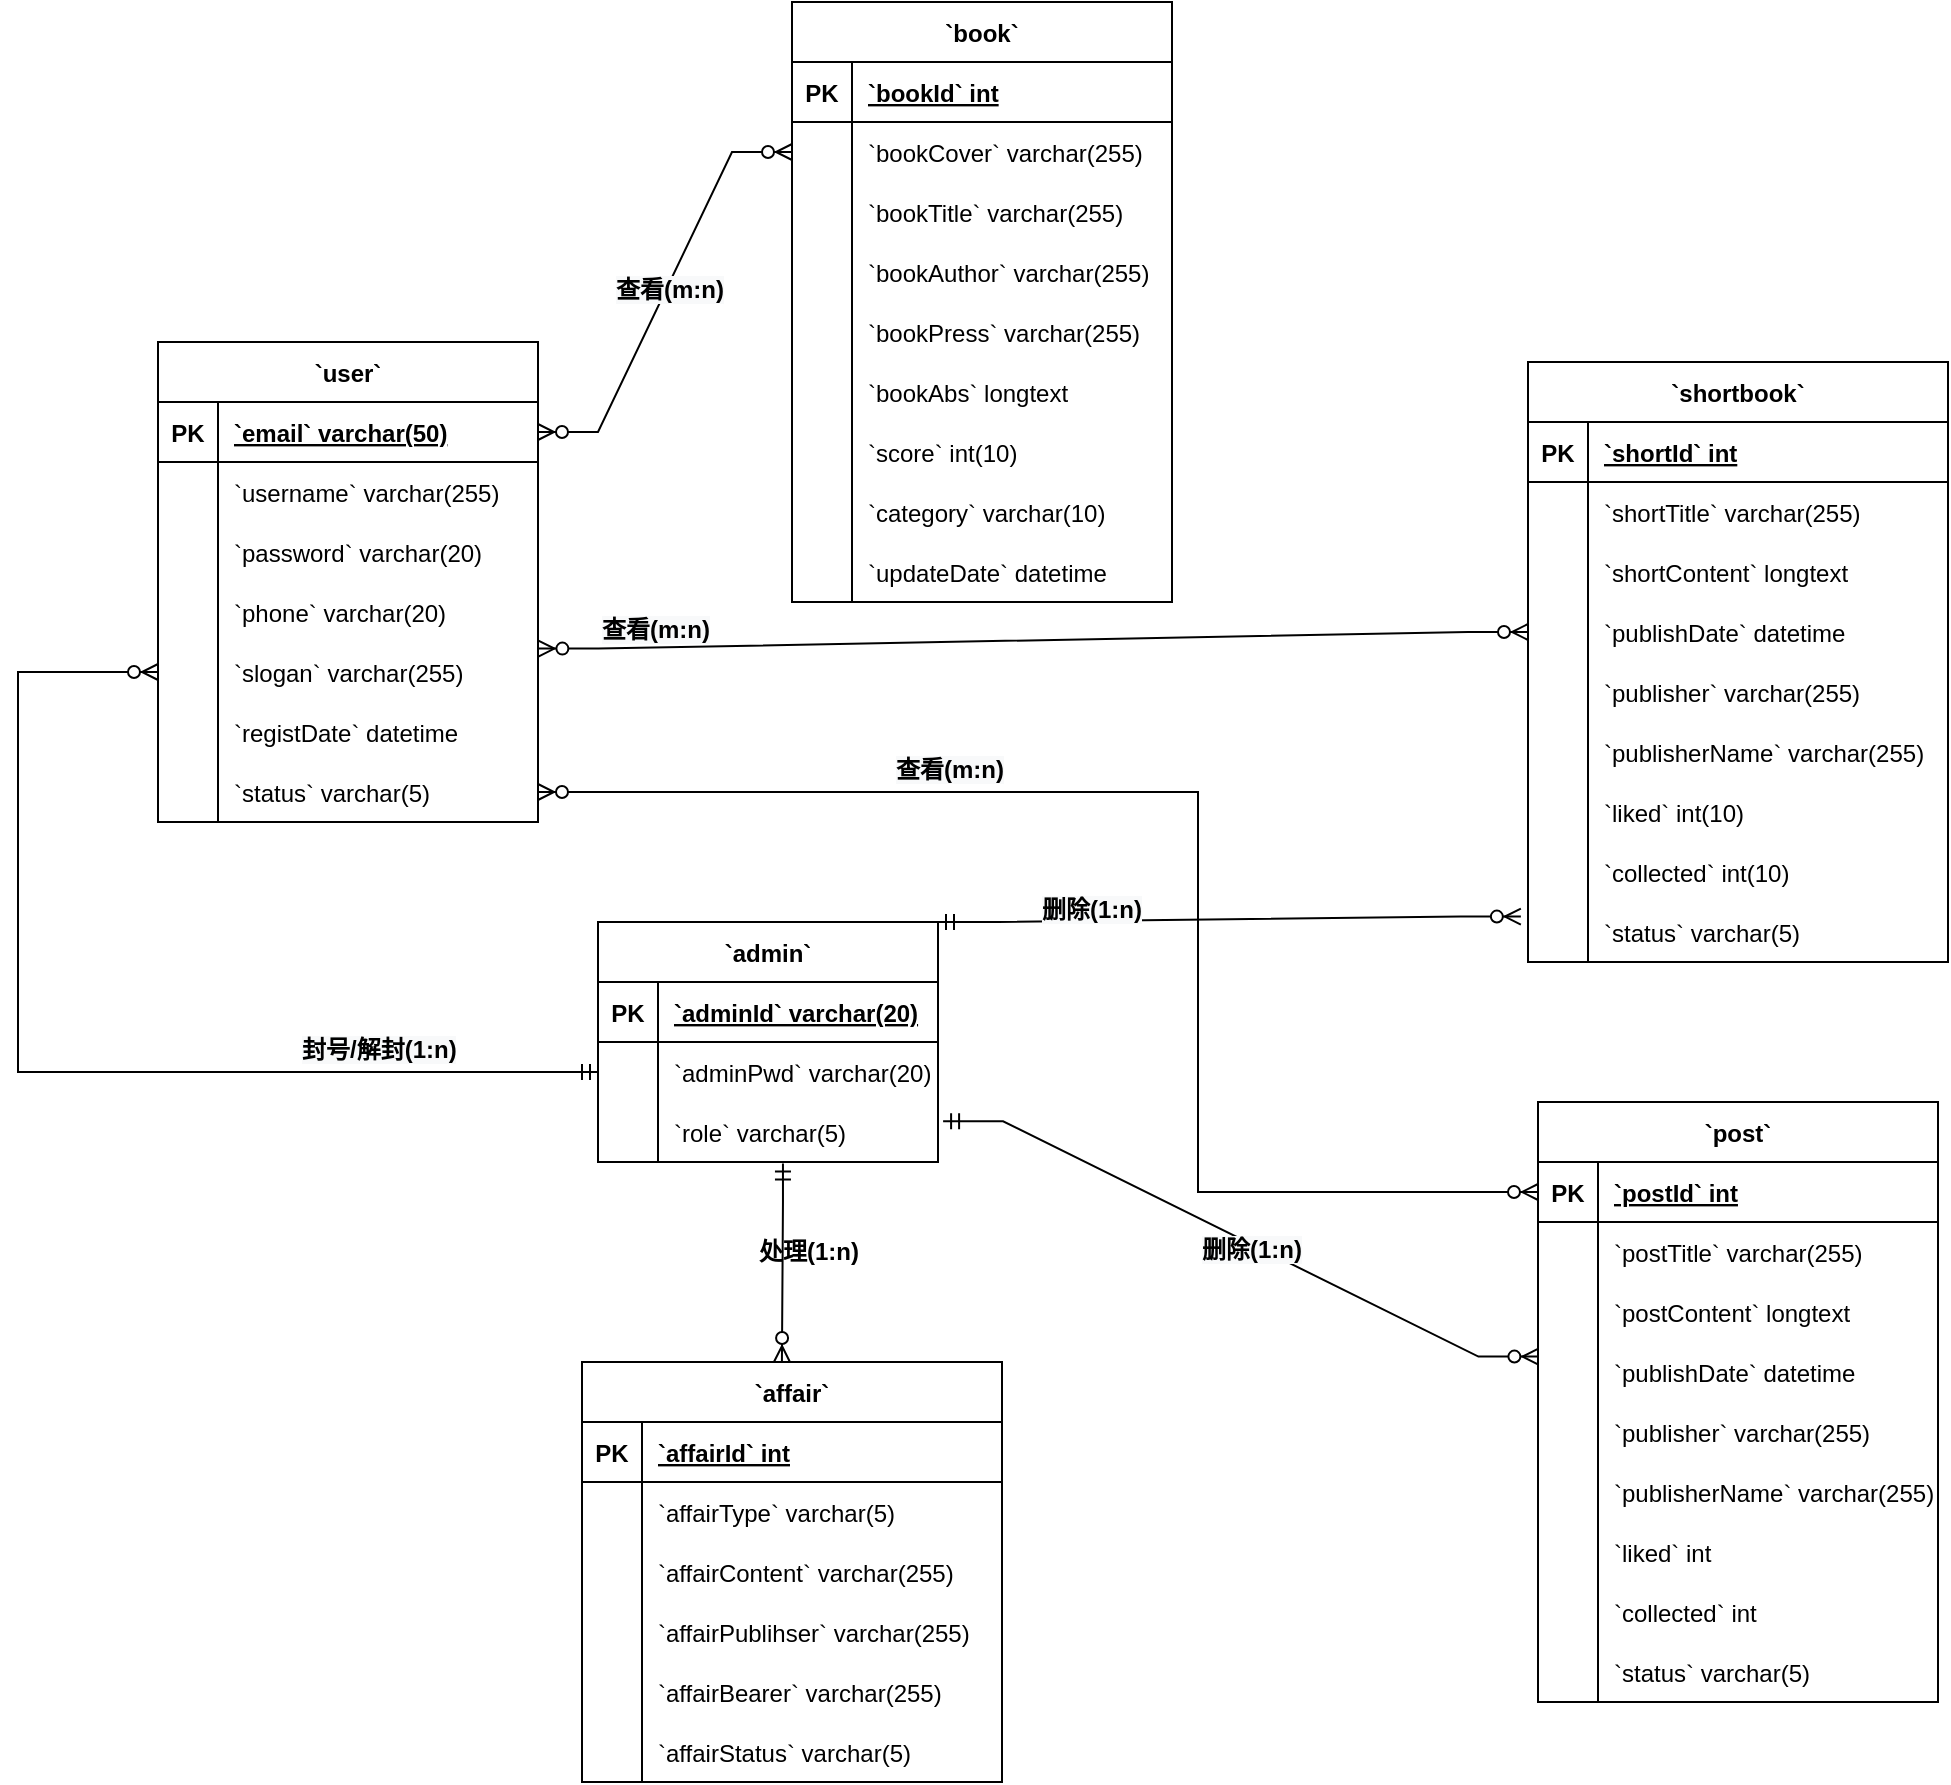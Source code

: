 <mxfile version="20.5.2" type="github">
  <diagram id="AMi6lj2SS0vtuh__rntO" name="第 1 页">
    <mxGraphModel dx="2331" dy="681" grid="1" gridSize="10" guides="1" tooltips="1" connect="1" arrows="1" fold="1" page="1" pageScale="1" pageWidth="827" pageHeight="1169" math="0" shadow="0">
      <root>
        <mxCell id="0" />
        <mxCell id="1" parent="0" />
        <mxCell id="dA5IyAYrFSmvL965z3Ek-211" value="`admin`" style="shape=table;startSize=30;container=1;collapsible=1;childLayout=tableLayout;fixedRows=1;rowLines=0;fontStyle=1;align=center;resizeLast=1;" vertex="1" parent="1">
          <mxGeometry x="-510" y="580" width="170" height="120" as="geometry" />
        </mxCell>
        <mxCell id="dA5IyAYrFSmvL965z3Ek-212" value="" style="shape=tableRow;horizontal=0;startSize=0;swimlaneHead=0;swimlaneBody=0;fillColor=none;collapsible=0;dropTarget=0;points=[[0,0.5],[1,0.5]];portConstraint=eastwest;top=0;left=0;right=0;bottom=1;" vertex="1" parent="dA5IyAYrFSmvL965z3Ek-211">
          <mxGeometry y="30" width="170" height="30" as="geometry" />
        </mxCell>
        <mxCell id="dA5IyAYrFSmvL965z3Ek-213" value="PK" style="shape=partialRectangle;overflow=hidden;connectable=0;fillColor=none;top=0;left=0;bottom=0;right=0;fontStyle=1;" vertex="1" parent="dA5IyAYrFSmvL965z3Ek-212">
          <mxGeometry width="30" height="30" as="geometry">
            <mxRectangle width="30" height="30" as="alternateBounds" />
          </mxGeometry>
        </mxCell>
        <mxCell id="dA5IyAYrFSmvL965z3Ek-214" value="`adminId` varchar(20) " style="shape=partialRectangle;overflow=hidden;connectable=0;fillColor=none;align=left;top=0;left=0;bottom=0;right=0;spacingLeft=6;fontStyle=5;" vertex="1" parent="dA5IyAYrFSmvL965z3Ek-212">
          <mxGeometry x="30" width="140" height="30" as="geometry">
            <mxRectangle width="140" height="30" as="alternateBounds" />
          </mxGeometry>
        </mxCell>
        <mxCell id="dA5IyAYrFSmvL965z3Ek-215" value="" style="shape=tableRow;horizontal=0;startSize=0;swimlaneHead=0;swimlaneBody=0;fillColor=none;collapsible=0;dropTarget=0;points=[[0,0.5],[1,0.5]];portConstraint=eastwest;top=0;left=0;right=0;bottom=0;" vertex="1" parent="dA5IyAYrFSmvL965z3Ek-211">
          <mxGeometry y="60" width="170" height="30" as="geometry" />
        </mxCell>
        <mxCell id="dA5IyAYrFSmvL965z3Ek-216" value="" style="shape=partialRectangle;overflow=hidden;connectable=0;fillColor=none;top=0;left=0;bottom=0;right=0;" vertex="1" parent="dA5IyAYrFSmvL965z3Ek-215">
          <mxGeometry width="30" height="30" as="geometry">
            <mxRectangle width="30" height="30" as="alternateBounds" />
          </mxGeometry>
        </mxCell>
        <mxCell id="dA5IyAYrFSmvL965z3Ek-217" value="`adminPwd` varchar(20)" style="shape=partialRectangle;overflow=hidden;connectable=0;fillColor=none;align=left;top=0;left=0;bottom=0;right=0;spacingLeft=6;" vertex="1" parent="dA5IyAYrFSmvL965z3Ek-215">
          <mxGeometry x="30" width="140" height="30" as="geometry">
            <mxRectangle width="140" height="30" as="alternateBounds" />
          </mxGeometry>
        </mxCell>
        <mxCell id="dA5IyAYrFSmvL965z3Ek-218" value="" style="shape=tableRow;horizontal=0;startSize=0;swimlaneHead=0;swimlaneBody=0;fillColor=none;collapsible=0;dropTarget=0;points=[[0,0.5],[1,0.5]];portConstraint=eastwest;top=0;left=0;right=0;bottom=0;" vertex="1" parent="dA5IyAYrFSmvL965z3Ek-211">
          <mxGeometry y="90" width="170" height="30" as="geometry" />
        </mxCell>
        <mxCell id="dA5IyAYrFSmvL965z3Ek-219" value="" style="shape=partialRectangle;overflow=hidden;connectable=0;fillColor=none;top=0;left=0;bottom=0;right=0;" vertex="1" parent="dA5IyAYrFSmvL965z3Ek-218">
          <mxGeometry width="30" height="30" as="geometry">
            <mxRectangle width="30" height="30" as="alternateBounds" />
          </mxGeometry>
        </mxCell>
        <mxCell id="dA5IyAYrFSmvL965z3Ek-220" value="`role` varchar(5) " style="shape=partialRectangle;overflow=hidden;connectable=0;fillColor=none;align=left;top=0;left=0;bottom=0;right=0;spacingLeft=6;" vertex="1" parent="dA5IyAYrFSmvL965z3Ek-218">
          <mxGeometry x="30" width="140" height="30" as="geometry">
            <mxRectangle width="140" height="30" as="alternateBounds" />
          </mxGeometry>
        </mxCell>
        <mxCell id="dA5IyAYrFSmvL965z3Ek-221" value="`book`" style="shape=table;startSize=30;container=1;collapsible=1;childLayout=tableLayout;fixedRows=1;rowLines=0;fontStyle=1;align=center;resizeLast=1;" vertex="1" parent="1">
          <mxGeometry x="-413" y="120" width="190" height="300" as="geometry" />
        </mxCell>
        <mxCell id="dA5IyAYrFSmvL965z3Ek-222" value="" style="shape=tableRow;horizontal=0;startSize=0;swimlaneHead=0;swimlaneBody=0;fillColor=none;collapsible=0;dropTarget=0;points=[[0,0.5],[1,0.5]];portConstraint=eastwest;top=0;left=0;right=0;bottom=1;" vertex="1" parent="dA5IyAYrFSmvL965z3Ek-221">
          <mxGeometry y="30" width="190" height="30" as="geometry" />
        </mxCell>
        <mxCell id="dA5IyAYrFSmvL965z3Ek-223" value="PK" style="shape=partialRectangle;overflow=hidden;connectable=0;fillColor=none;top=0;left=0;bottom=0;right=0;fontStyle=1;" vertex="1" parent="dA5IyAYrFSmvL965z3Ek-222">
          <mxGeometry width="30" height="30" as="geometry">
            <mxRectangle width="30" height="30" as="alternateBounds" />
          </mxGeometry>
        </mxCell>
        <mxCell id="dA5IyAYrFSmvL965z3Ek-224" value="`bookId` int " style="shape=partialRectangle;overflow=hidden;connectable=0;fillColor=none;align=left;top=0;left=0;bottom=0;right=0;spacingLeft=6;fontStyle=5;" vertex="1" parent="dA5IyAYrFSmvL965z3Ek-222">
          <mxGeometry x="30" width="160" height="30" as="geometry">
            <mxRectangle width="160" height="30" as="alternateBounds" />
          </mxGeometry>
        </mxCell>
        <mxCell id="dA5IyAYrFSmvL965z3Ek-225" value="" style="shape=tableRow;horizontal=0;startSize=0;swimlaneHead=0;swimlaneBody=0;fillColor=none;collapsible=0;dropTarget=0;points=[[0,0.5],[1,0.5]];portConstraint=eastwest;top=0;left=0;right=0;bottom=0;" vertex="1" parent="dA5IyAYrFSmvL965z3Ek-221">
          <mxGeometry y="60" width="190" height="30" as="geometry" />
        </mxCell>
        <mxCell id="dA5IyAYrFSmvL965z3Ek-226" value="" style="shape=partialRectangle;overflow=hidden;connectable=0;fillColor=none;top=0;left=0;bottom=0;right=0;" vertex="1" parent="dA5IyAYrFSmvL965z3Ek-225">
          <mxGeometry width="30" height="30" as="geometry">
            <mxRectangle width="30" height="30" as="alternateBounds" />
          </mxGeometry>
        </mxCell>
        <mxCell id="dA5IyAYrFSmvL965z3Ek-227" value="`bookCover` varchar(255)" style="shape=partialRectangle;overflow=hidden;connectable=0;fillColor=none;align=left;top=0;left=0;bottom=0;right=0;spacingLeft=6;" vertex="1" parent="dA5IyAYrFSmvL965z3Ek-225">
          <mxGeometry x="30" width="160" height="30" as="geometry">
            <mxRectangle width="160" height="30" as="alternateBounds" />
          </mxGeometry>
        </mxCell>
        <mxCell id="dA5IyAYrFSmvL965z3Ek-228" value="" style="shape=tableRow;horizontal=0;startSize=0;swimlaneHead=0;swimlaneBody=0;fillColor=none;collapsible=0;dropTarget=0;points=[[0,0.5],[1,0.5]];portConstraint=eastwest;top=0;left=0;right=0;bottom=0;" vertex="1" parent="dA5IyAYrFSmvL965z3Ek-221">
          <mxGeometry y="90" width="190" height="30" as="geometry" />
        </mxCell>
        <mxCell id="dA5IyAYrFSmvL965z3Ek-229" value="" style="shape=partialRectangle;overflow=hidden;connectable=0;fillColor=none;top=0;left=0;bottom=0;right=0;" vertex="1" parent="dA5IyAYrFSmvL965z3Ek-228">
          <mxGeometry width="30" height="30" as="geometry">
            <mxRectangle width="30" height="30" as="alternateBounds" />
          </mxGeometry>
        </mxCell>
        <mxCell id="dA5IyAYrFSmvL965z3Ek-230" value="`bookTitle` varchar(255) " style="shape=partialRectangle;overflow=hidden;connectable=0;fillColor=none;align=left;top=0;left=0;bottom=0;right=0;spacingLeft=6;" vertex="1" parent="dA5IyAYrFSmvL965z3Ek-228">
          <mxGeometry x="30" width="160" height="30" as="geometry">
            <mxRectangle width="160" height="30" as="alternateBounds" />
          </mxGeometry>
        </mxCell>
        <mxCell id="dA5IyAYrFSmvL965z3Ek-231" value="" style="shape=tableRow;horizontal=0;startSize=0;swimlaneHead=0;swimlaneBody=0;fillColor=none;collapsible=0;dropTarget=0;points=[[0,0.5],[1,0.5]];portConstraint=eastwest;top=0;left=0;right=0;bottom=0;" vertex="1" parent="dA5IyAYrFSmvL965z3Ek-221">
          <mxGeometry y="120" width="190" height="30" as="geometry" />
        </mxCell>
        <mxCell id="dA5IyAYrFSmvL965z3Ek-232" value="" style="shape=partialRectangle;overflow=hidden;connectable=0;fillColor=none;top=0;left=0;bottom=0;right=0;" vertex="1" parent="dA5IyAYrFSmvL965z3Ek-231">
          <mxGeometry width="30" height="30" as="geometry">
            <mxRectangle width="30" height="30" as="alternateBounds" />
          </mxGeometry>
        </mxCell>
        <mxCell id="dA5IyAYrFSmvL965z3Ek-233" value="`bookAuthor` varchar(255) " style="shape=partialRectangle;overflow=hidden;connectable=0;fillColor=none;align=left;top=0;left=0;bottom=0;right=0;spacingLeft=6;" vertex="1" parent="dA5IyAYrFSmvL965z3Ek-231">
          <mxGeometry x="30" width="160" height="30" as="geometry">
            <mxRectangle width="160" height="30" as="alternateBounds" />
          </mxGeometry>
        </mxCell>
        <mxCell id="dA5IyAYrFSmvL965z3Ek-234" value="" style="shape=tableRow;horizontal=0;startSize=0;swimlaneHead=0;swimlaneBody=0;fillColor=none;collapsible=0;dropTarget=0;points=[[0,0.5],[1,0.5]];portConstraint=eastwest;top=0;left=0;right=0;bottom=0;" vertex="1" parent="dA5IyAYrFSmvL965z3Ek-221">
          <mxGeometry y="150" width="190" height="30" as="geometry" />
        </mxCell>
        <mxCell id="dA5IyAYrFSmvL965z3Ek-235" value="" style="shape=partialRectangle;overflow=hidden;connectable=0;fillColor=none;top=0;left=0;bottom=0;right=0;" vertex="1" parent="dA5IyAYrFSmvL965z3Ek-234">
          <mxGeometry width="30" height="30" as="geometry">
            <mxRectangle width="30" height="30" as="alternateBounds" />
          </mxGeometry>
        </mxCell>
        <mxCell id="dA5IyAYrFSmvL965z3Ek-236" value="`bookPress` varchar(255) " style="shape=partialRectangle;overflow=hidden;connectable=0;fillColor=none;align=left;top=0;left=0;bottom=0;right=0;spacingLeft=6;" vertex="1" parent="dA5IyAYrFSmvL965z3Ek-234">
          <mxGeometry x="30" width="160" height="30" as="geometry">
            <mxRectangle width="160" height="30" as="alternateBounds" />
          </mxGeometry>
        </mxCell>
        <mxCell id="dA5IyAYrFSmvL965z3Ek-237" value="" style="shape=tableRow;horizontal=0;startSize=0;swimlaneHead=0;swimlaneBody=0;fillColor=none;collapsible=0;dropTarget=0;points=[[0,0.5],[1,0.5]];portConstraint=eastwest;top=0;left=0;right=0;bottom=0;" vertex="1" parent="dA5IyAYrFSmvL965z3Ek-221">
          <mxGeometry y="180" width="190" height="30" as="geometry" />
        </mxCell>
        <mxCell id="dA5IyAYrFSmvL965z3Ek-238" value="" style="shape=partialRectangle;overflow=hidden;connectable=0;fillColor=none;top=0;left=0;bottom=0;right=0;" vertex="1" parent="dA5IyAYrFSmvL965z3Ek-237">
          <mxGeometry width="30" height="30" as="geometry">
            <mxRectangle width="30" height="30" as="alternateBounds" />
          </mxGeometry>
        </mxCell>
        <mxCell id="dA5IyAYrFSmvL965z3Ek-239" value="`bookAbs` longtext" style="shape=partialRectangle;overflow=hidden;connectable=0;fillColor=none;align=left;top=0;left=0;bottom=0;right=0;spacingLeft=6;" vertex="1" parent="dA5IyAYrFSmvL965z3Ek-237">
          <mxGeometry x="30" width="160" height="30" as="geometry">
            <mxRectangle width="160" height="30" as="alternateBounds" />
          </mxGeometry>
        </mxCell>
        <mxCell id="dA5IyAYrFSmvL965z3Ek-240" value="" style="shape=tableRow;horizontal=0;startSize=0;swimlaneHead=0;swimlaneBody=0;fillColor=none;collapsible=0;dropTarget=0;points=[[0,0.5],[1,0.5]];portConstraint=eastwest;top=0;left=0;right=0;bottom=0;" vertex="1" parent="dA5IyAYrFSmvL965z3Ek-221">
          <mxGeometry y="210" width="190" height="30" as="geometry" />
        </mxCell>
        <mxCell id="dA5IyAYrFSmvL965z3Ek-241" value="" style="shape=partialRectangle;overflow=hidden;connectable=0;fillColor=none;top=0;left=0;bottom=0;right=0;" vertex="1" parent="dA5IyAYrFSmvL965z3Ek-240">
          <mxGeometry width="30" height="30" as="geometry">
            <mxRectangle width="30" height="30" as="alternateBounds" />
          </mxGeometry>
        </mxCell>
        <mxCell id="dA5IyAYrFSmvL965z3Ek-242" value="`score` int(10)" style="shape=partialRectangle;overflow=hidden;connectable=0;fillColor=none;align=left;top=0;left=0;bottom=0;right=0;spacingLeft=6;" vertex="1" parent="dA5IyAYrFSmvL965z3Ek-240">
          <mxGeometry x="30" width="160" height="30" as="geometry">
            <mxRectangle width="160" height="30" as="alternateBounds" />
          </mxGeometry>
        </mxCell>
        <mxCell id="dA5IyAYrFSmvL965z3Ek-243" value="" style="shape=tableRow;horizontal=0;startSize=0;swimlaneHead=0;swimlaneBody=0;fillColor=none;collapsible=0;dropTarget=0;points=[[0,0.5],[1,0.5]];portConstraint=eastwest;top=0;left=0;right=0;bottom=0;" vertex="1" parent="dA5IyAYrFSmvL965z3Ek-221">
          <mxGeometry y="240" width="190" height="30" as="geometry" />
        </mxCell>
        <mxCell id="dA5IyAYrFSmvL965z3Ek-244" value="" style="shape=partialRectangle;overflow=hidden;connectable=0;fillColor=none;top=0;left=0;bottom=0;right=0;" vertex="1" parent="dA5IyAYrFSmvL965z3Ek-243">
          <mxGeometry width="30" height="30" as="geometry">
            <mxRectangle width="30" height="30" as="alternateBounds" />
          </mxGeometry>
        </mxCell>
        <mxCell id="dA5IyAYrFSmvL965z3Ek-245" value="`category` varchar(10) " style="shape=partialRectangle;overflow=hidden;connectable=0;fillColor=none;align=left;top=0;left=0;bottom=0;right=0;spacingLeft=6;" vertex="1" parent="dA5IyAYrFSmvL965z3Ek-243">
          <mxGeometry x="30" width="160" height="30" as="geometry">
            <mxRectangle width="160" height="30" as="alternateBounds" />
          </mxGeometry>
        </mxCell>
        <mxCell id="dA5IyAYrFSmvL965z3Ek-246" value="" style="shape=tableRow;horizontal=0;startSize=0;swimlaneHead=0;swimlaneBody=0;fillColor=none;collapsible=0;dropTarget=0;points=[[0,0.5],[1,0.5]];portConstraint=eastwest;top=0;left=0;right=0;bottom=0;" vertex="1" parent="dA5IyAYrFSmvL965z3Ek-221">
          <mxGeometry y="270" width="190" height="30" as="geometry" />
        </mxCell>
        <mxCell id="dA5IyAYrFSmvL965z3Ek-247" value="" style="shape=partialRectangle;overflow=hidden;connectable=0;fillColor=none;top=0;left=0;bottom=0;right=0;" vertex="1" parent="dA5IyAYrFSmvL965z3Ek-246">
          <mxGeometry width="30" height="30" as="geometry">
            <mxRectangle width="30" height="30" as="alternateBounds" />
          </mxGeometry>
        </mxCell>
        <mxCell id="dA5IyAYrFSmvL965z3Ek-248" value="`updateDate` datetime " style="shape=partialRectangle;overflow=hidden;connectable=0;fillColor=none;align=left;top=0;left=0;bottom=0;right=0;spacingLeft=6;" vertex="1" parent="dA5IyAYrFSmvL965z3Ek-246">
          <mxGeometry x="30" width="160" height="30" as="geometry">
            <mxRectangle width="160" height="30" as="alternateBounds" />
          </mxGeometry>
        </mxCell>
        <mxCell id="dA5IyAYrFSmvL965z3Ek-249" value="`post`" style="shape=table;startSize=30;container=1;collapsible=1;childLayout=tableLayout;fixedRows=1;rowLines=0;fontStyle=1;align=center;resizeLast=1;" vertex="1" parent="1">
          <mxGeometry x="-40" y="670" width="200" height="300" as="geometry" />
        </mxCell>
        <mxCell id="dA5IyAYrFSmvL965z3Ek-250" value="" style="shape=tableRow;horizontal=0;startSize=0;swimlaneHead=0;swimlaneBody=0;fillColor=none;collapsible=0;dropTarget=0;points=[[0,0.5],[1,0.5]];portConstraint=eastwest;top=0;left=0;right=0;bottom=1;" vertex="1" parent="dA5IyAYrFSmvL965z3Ek-249">
          <mxGeometry y="30" width="200" height="30" as="geometry" />
        </mxCell>
        <mxCell id="dA5IyAYrFSmvL965z3Ek-251" value="PK" style="shape=partialRectangle;overflow=hidden;connectable=0;fillColor=none;top=0;left=0;bottom=0;right=0;fontStyle=1;" vertex="1" parent="dA5IyAYrFSmvL965z3Ek-250">
          <mxGeometry width="30" height="30" as="geometry">
            <mxRectangle width="30" height="30" as="alternateBounds" />
          </mxGeometry>
        </mxCell>
        <mxCell id="dA5IyAYrFSmvL965z3Ek-252" value="`postId` int" style="shape=partialRectangle;overflow=hidden;connectable=0;fillColor=none;align=left;top=0;left=0;bottom=0;right=0;spacingLeft=6;fontStyle=5;" vertex="1" parent="dA5IyAYrFSmvL965z3Ek-250">
          <mxGeometry x="30" width="170" height="30" as="geometry">
            <mxRectangle width="170" height="30" as="alternateBounds" />
          </mxGeometry>
        </mxCell>
        <mxCell id="dA5IyAYrFSmvL965z3Ek-253" value="" style="shape=tableRow;horizontal=0;startSize=0;swimlaneHead=0;swimlaneBody=0;fillColor=none;collapsible=0;dropTarget=0;points=[[0,0.5],[1,0.5]];portConstraint=eastwest;top=0;left=0;right=0;bottom=0;" vertex="1" parent="dA5IyAYrFSmvL965z3Ek-249">
          <mxGeometry y="60" width="200" height="30" as="geometry" />
        </mxCell>
        <mxCell id="dA5IyAYrFSmvL965z3Ek-254" value="" style="shape=partialRectangle;overflow=hidden;connectable=0;fillColor=none;top=0;left=0;bottom=0;right=0;" vertex="1" parent="dA5IyAYrFSmvL965z3Ek-253">
          <mxGeometry width="30" height="30" as="geometry">
            <mxRectangle width="30" height="30" as="alternateBounds" />
          </mxGeometry>
        </mxCell>
        <mxCell id="dA5IyAYrFSmvL965z3Ek-255" value="`postTitle` varchar(255) " style="shape=partialRectangle;overflow=hidden;connectable=0;fillColor=none;align=left;top=0;left=0;bottom=0;right=0;spacingLeft=6;" vertex="1" parent="dA5IyAYrFSmvL965z3Ek-253">
          <mxGeometry x="30" width="170" height="30" as="geometry">
            <mxRectangle width="170" height="30" as="alternateBounds" />
          </mxGeometry>
        </mxCell>
        <mxCell id="dA5IyAYrFSmvL965z3Ek-256" value="" style="shape=tableRow;horizontal=0;startSize=0;swimlaneHead=0;swimlaneBody=0;fillColor=none;collapsible=0;dropTarget=0;points=[[0,0.5],[1,0.5]];portConstraint=eastwest;top=0;left=0;right=0;bottom=0;" vertex="1" parent="dA5IyAYrFSmvL965z3Ek-249">
          <mxGeometry y="90" width="200" height="30" as="geometry" />
        </mxCell>
        <mxCell id="dA5IyAYrFSmvL965z3Ek-257" value="" style="shape=partialRectangle;overflow=hidden;connectable=0;fillColor=none;top=0;left=0;bottom=0;right=0;" vertex="1" parent="dA5IyAYrFSmvL965z3Ek-256">
          <mxGeometry width="30" height="30" as="geometry">
            <mxRectangle width="30" height="30" as="alternateBounds" />
          </mxGeometry>
        </mxCell>
        <mxCell id="dA5IyAYrFSmvL965z3Ek-258" value="`postContent` longtext " style="shape=partialRectangle;overflow=hidden;connectable=0;fillColor=none;align=left;top=0;left=0;bottom=0;right=0;spacingLeft=6;" vertex="1" parent="dA5IyAYrFSmvL965z3Ek-256">
          <mxGeometry x="30" width="170" height="30" as="geometry">
            <mxRectangle width="170" height="30" as="alternateBounds" />
          </mxGeometry>
        </mxCell>
        <mxCell id="dA5IyAYrFSmvL965z3Ek-259" value="" style="shape=tableRow;horizontal=0;startSize=0;swimlaneHead=0;swimlaneBody=0;fillColor=none;collapsible=0;dropTarget=0;points=[[0,0.5],[1,0.5]];portConstraint=eastwest;top=0;left=0;right=0;bottom=0;" vertex="1" parent="dA5IyAYrFSmvL965z3Ek-249">
          <mxGeometry y="120" width="200" height="30" as="geometry" />
        </mxCell>
        <mxCell id="dA5IyAYrFSmvL965z3Ek-260" value="" style="shape=partialRectangle;overflow=hidden;connectable=0;fillColor=none;top=0;left=0;bottom=0;right=0;" vertex="1" parent="dA5IyAYrFSmvL965z3Ek-259">
          <mxGeometry width="30" height="30" as="geometry">
            <mxRectangle width="30" height="30" as="alternateBounds" />
          </mxGeometry>
        </mxCell>
        <mxCell id="dA5IyAYrFSmvL965z3Ek-261" value="`publishDate` datetime " style="shape=partialRectangle;overflow=hidden;connectable=0;fillColor=none;align=left;top=0;left=0;bottom=0;right=0;spacingLeft=6;" vertex="1" parent="dA5IyAYrFSmvL965z3Ek-259">
          <mxGeometry x="30" width="170" height="30" as="geometry">
            <mxRectangle width="170" height="30" as="alternateBounds" />
          </mxGeometry>
        </mxCell>
        <mxCell id="dA5IyAYrFSmvL965z3Ek-262" value="" style="shape=tableRow;horizontal=0;startSize=0;swimlaneHead=0;swimlaneBody=0;fillColor=none;collapsible=0;dropTarget=0;points=[[0,0.5],[1,0.5]];portConstraint=eastwest;top=0;left=0;right=0;bottom=0;" vertex="1" parent="dA5IyAYrFSmvL965z3Ek-249">
          <mxGeometry y="150" width="200" height="30" as="geometry" />
        </mxCell>
        <mxCell id="dA5IyAYrFSmvL965z3Ek-263" value="" style="shape=partialRectangle;overflow=hidden;connectable=0;fillColor=none;top=0;left=0;bottom=0;right=0;" vertex="1" parent="dA5IyAYrFSmvL965z3Ek-262">
          <mxGeometry width="30" height="30" as="geometry">
            <mxRectangle width="30" height="30" as="alternateBounds" />
          </mxGeometry>
        </mxCell>
        <mxCell id="dA5IyAYrFSmvL965z3Ek-264" value="`publisher` varchar(255)" style="shape=partialRectangle;overflow=hidden;connectable=0;fillColor=none;align=left;top=0;left=0;bottom=0;right=0;spacingLeft=6;" vertex="1" parent="dA5IyAYrFSmvL965z3Ek-262">
          <mxGeometry x="30" width="170" height="30" as="geometry">
            <mxRectangle width="170" height="30" as="alternateBounds" />
          </mxGeometry>
        </mxCell>
        <mxCell id="dA5IyAYrFSmvL965z3Ek-265" value="" style="shape=tableRow;horizontal=0;startSize=0;swimlaneHead=0;swimlaneBody=0;fillColor=none;collapsible=0;dropTarget=0;points=[[0,0.5],[1,0.5]];portConstraint=eastwest;top=0;left=0;right=0;bottom=0;" vertex="1" parent="dA5IyAYrFSmvL965z3Ek-249">
          <mxGeometry y="180" width="200" height="30" as="geometry" />
        </mxCell>
        <mxCell id="dA5IyAYrFSmvL965z3Ek-266" value="" style="shape=partialRectangle;overflow=hidden;connectable=0;fillColor=none;top=0;left=0;bottom=0;right=0;" vertex="1" parent="dA5IyAYrFSmvL965z3Ek-265">
          <mxGeometry width="30" height="30" as="geometry">
            <mxRectangle width="30" height="30" as="alternateBounds" />
          </mxGeometry>
        </mxCell>
        <mxCell id="dA5IyAYrFSmvL965z3Ek-267" value="`publisherName` varchar(255) " style="shape=partialRectangle;overflow=hidden;connectable=0;fillColor=none;align=left;top=0;left=0;bottom=0;right=0;spacingLeft=6;" vertex="1" parent="dA5IyAYrFSmvL965z3Ek-265">
          <mxGeometry x="30" width="170" height="30" as="geometry">
            <mxRectangle width="170" height="30" as="alternateBounds" />
          </mxGeometry>
        </mxCell>
        <mxCell id="dA5IyAYrFSmvL965z3Ek-268" value="" style="shape=tableRow;horizontal=0;startSize=0;swimlaneHead=0;swimlaneBody=0;fillColor=none;collapsible=0;dropTarget=0;points=[[0,0.5],[1,0.5]];portConstraint=eastwest;top=0;left=0;right=0;bottom=0;" vertex="1" parent="dA5IyAYrFSmvL965z3Ek-249">
          <mxGeometry y="210" width="200" height="30" as="geometry" />
        </mxCell>
        <mxCell id="dA5IyAYrFSmvL965z3Ek-269" value="" style="shape=partialRectangle;overflow=hidden;connectable=0;fillColor=none;top=0;left=0;bottom=0;right=0;" vertex="1" parent="dA5IyAYrFSmvL965z3Ek-268">
          <mxGeometry width="30" height="30" as="geometry">
            <mxRectangle width="30" height="30" as="alternateBounds" />
          </mxGeometry>
        </mxCell>
        <mxCell id="dA5IyAYrFSmvL965z3Ek-270" value="`liked` int " style="shape=partialRectangle;overflow=hidden;connectable=0;fillColor=none;align=left;top=0;left=0;bottom=0;right=0;spacingLeft=6;" vertex="1" parent="dA5IyAYrFSmvL965z3Ek-268">
          <mxGeometry x="30" width="170" height="30" as="geometry">
            <mxRectangle width="170" height="30" as="alternateBounds" />
          </mxGeometry>
        </mxCell>
        <mxCell id="dA5IyAYrFSmvL965z3Ek-271" value="" style="shape=tableRow;horizontal=0;startSize=0;swimlaneHead=0;swimlaneBody=0;fillColor=none;collapsible=0;dropTarget=0;points=[[0,0.5],[1,0.5]];portConstraint=eastwest;top=0;left=0;right=0;bottom=0;" vertex="1" parent="dA5IyAYrFSmvL965z3Ek-249">
          <mxGeometry y="240" width="200" height="30" as="geometry" />
        </mxCell>
        <mxCell id="dA5IyAYrFSmvL965z3Ek-272" value="" style="shape=partialRectangle;overflow=hidden;connectable=0;fillColor=none;top=0;left=0;bottom=0;right=0;" vertex="1" parent="dA5IyAYrFSmvL965z3Ek-271">
          <mxGeometry width="30" height="30" as="geometry">
            <mxRectangle width="30" height="30" as="alternateBounds" />
          </mxGeometry>
        </mxCell>
        <mxCell id="dA5IyAYrFSmvL965z3Ek-273" value="`collected` int" style="shape=partialRectangle;overflow=hidden;connectable=0;fillColor=none;align=left;top=0;left=0;bottom=0;right=0;spacingLeft=6;" vertex="1" parent="dA5IyAYrFSmvL965z3Ek-271">
          <mxGeometry x="30" width="170" height="30" as="geometry">
            <mxRectangle width="170" height="30" as="alternateBounds" />
          </mxGeometry>
        </mxCell>
        <mxCell id="dA5IyAYrFSmvL965z3Ek-274" value="" style="shape=tableRow;horizontal=0;startSize=0;swimlaneHead=0;swimlaneBody=0;fillColor=none;collapsible=0;dropTarget=0;points=[[0,0.5],[1,0.5]];portConstraint=eastwest;top=0;left=0;right=0;bottom=0;" vertex="1" parent="dA5IyAYrFSmvL965z3Ek-249">
          <mxGeometry y="270" width="200" height="30" as="geometry" />
        </mxCell>
        <mxCell id="dA5IyAYrFSmvL965z3Ek-275" value="" style="shape=partialRectangle;overflow=hidden;connectable=0;fillColor=none;top=0;left=0;bottom=0;right=0;" vertex="1" parent="dA5IyAYrFSmvL965z3Ek-274">
          <mxGeometry width="30" height="30" as="geometry">
            <mxRectangle width="30" height="30" as="alternateBounds" />
          </mxGeometry>
        </mxCell>
        <mxCell id="dA5IyAYrFSmvL965z3Ek-276" value="`status` varchar(5) " style="shape=partialRectangle;overflow=hidden;connectable=0;fillColor=none;align=left;top=0;left=0;bottom=0;right=0;spacingLeft=6;" vertex="1" parent="dA5IyAYrFSmvL965z3Ek-274">
          <mxGeometry x="30" width="170" height="30" as="geometry">
            <mxRectangle width="170" height="30" as="alternateBounds" />
          </mxGeometry>
        </mxCell>
        <mxCell id="dA5IyAYrFSmvL965z3Ek-277" value="`shortbook`" style="shape=table;startSize=30;container=1;collapsible=1;childLayout=tableLayout;fixedRows=1;rowLines=0;fontStyle=1;align=center;resizeLast=1;" vertex="1" parent="1">
          <mxGeometry x="-45" y="300" width="210" height="300" as="geometry" />
        </mxCell>
        <mxCell id="dA5IyAYrFSmvL965z3Ek-278" value="" style="shape=tableRow;horizontal=0;startSize=0;swimlaneHead=0;swimlaneBody=0;fillColor=none;collapsible=0;dropTarget=0;points=[[0,0.5],[1,0.5]];portConstraint=eastwest;top=0;left=0;right=0;bottom=1;" vertex="1" parent="dA5IyAYrFSmvL965z3Ek-277">
          <mxGeometry y="30" width="210" height="30" as="geometry" />
        </mxCell>
        <mxCell id="dA5IyAYrFSmvL965z3Ek-279" value="PK" style="shape=partialRectangle;overflow=hidden;connectable=0;fillColor=none;top=0;left=0;bottom=0;right=0;fontStyle=1;" vertex="1" parent="dA5IyAYrFSmvL965z3Ek-278">
          <mxGeometry width="30" height="30" as="geometry">
            <mxRectangle width="30" height="30" as="alternateBounds" />
          </mxGeometry>
        </mxCell>
        <mxCell id="dA5IyAYrFSmvL965z3Ek-280" value="`shortId` int" style="shape=partialRectangle;overflow=hidden;connectable=0;fillColor=none;align=left;top=0;left=0;bottom=0;right=0;spacingLeft=6;fontStyle=5;" vertex="1" parent="dA5IyAYrFSmvL965z3Ek-278">
          <mxGeometry x="30" width="180" height="30" as="geometry">
            <mxRectangle width="180" height="30" as="alternateBounds" />
          </mxGeometry>
        </mxCell>
        <mxCell id="dA5IyAYrFSmvL965z3Ek-281" value="" style="shape=tableRow;horizontal=0;startSize=0;swimlaneHead=0;swimlaneBody=0;fillColor=none;collapsible=0;dropTarget=0;points=[[0,0.5],[1,0.5]];portConstraint=eastwest;top=0;left=0;right=0;bottom=0;" vertex="1" parent="dA5IyAYrFSmvL965z3Ek-277">
          <mxGeometry y="60" width="210" height="30" as="geometry" />
        </mxCell>
        <mxCell id="dA5IyAYrFSmvL965z3Ek-282" value="" style="shape=partialRectangle;overflow=hidden;connectable=0;fillColor=none;top=0;left=0;bottom=0;right=0;" vertex="1" parent="dA5IyAYrFSmvL965z3Ek-281">
          <mxGeometry width="30" height="30" as="geometry">
            <mxRectangle width="30" height="30" as="alternateBounds" />
          </mxGeometry>
        </mxCell>
        <mxCell id="dA5IyAYrFSmvL965z3Ek-283" value="`shortTitle` varchar(255) " style="shape=partialRectangle;overflow=hidden;connectable=0;fillColor=none;align=left;top=0;left=0;bottom=0;right=0;spacingLeft=6;" vertex="1" parent="dA5IyAYrFSmvL965z3Ek-281">
          <mxGeometry x="30" width="180" height="30" as="geometry">
            <mxRectangle width="180" height="30" as="alternateBounds" />
          </mxGeometry>
        </mxCell>
        <mxCell id="dA5IyAYrFSmvL965z3Ek-284" value="" style="shape=tableRow;horizontal=0;startSize=0;swimlaneHead=0;swimlaneBody=0;fillColor=none;collapsible=0;dropTarget=0;points=[[0,0.5],[1,0.5]];portConstraint=eastwest;top=0;left=0;right=0;bottom=0;" vertex="1" parent="dA5IyAYrFSmvL965z3Ek-277">
          <mxGeometry y="90" width="210" height="30" as="geometry" />
        </mxCell>
        <mxCell id="dA5IyAYrFSmvL965z3Ek-285" value="" style="shape=partialRectangle;overflow=hidden;connectable=0;fillColor=none;top=0;left=0;bottom=0;right=0;" vertex="1" parent="dA5IyAYrFSmvL965z3Ek-284">
          <mxGeometry width="30" height="30" as="geometry">
            <mxRectangle width="30" height="30" as="alternateBounds" />
          </mxGeometry>
        </mxCell>
        <mxCell id="dA5IyAYrFSmvL965z3Ek-286" value="`shortContent` longtext " style="shape=partialRectangle;overflow=hidden;connectable=0;fillColor=none;align=left;top=0;left=0;bottom=0;right=0;spacingLeft=6;" vertex="1" parent="dA5IyAYrFSmvL965z3Ek-284">
          <mxGeometry x="30" width="180" height="30" as="geometry">
            <mxRectangle width="180" height="30" as="alternateBounds" />
          </mxGeometry>
        </mxCell>
        <mxCell id="dA5IyAYrFSmvL965z3Ek-287" value="" style="shape=tableRow;horizontal=0;startSize=0;swimlaneHead=0;swimlaneBody=0;fillColor=none;collapsible=0;dropTarget=0;points=[[0,0.5],[1,0.5]];portConstraint=eastwest;top=0;left=0;right=0;bottom=0;" vertex="1" parent="dA5IyAYrFSmvL965z3Ek-277">
          <mxGeometry y="120" width="210" height="30" as="geometry" />
        </mxCell>
        <mxCell id="dA5IyAYrFSmvL965z3Ek-288" value="" style="shape=partialRectangle;overflow=hidden;connectable=0;fillColor=none;top=0;left=0;bottom=0;right=0;" vertex="1" parent="dA5IyAYrFSmvL965z3Ek-287">
          <mxGeometry width="30" height="30" as="geometry">
            <mxRectangle width="30" height="30" as="alternateBounds" />
          </mxGeometry>
        </mxCell>
        <mxCell id="dA5IyAYrFSmvL965z3Ek-289" value="`publishDate` datetime " style="shape=partialRectangle;overflow=hidden;connectable=0;fillColor=none;align=left;top=0;left=0;bottom=0;right=0;spacingLeft=6;" vertex="1" parent="dA5IyAYrFSmvL965z3Ek-287">
          <mxGeometry x="30" width="180" height="30" as="geometry">
            <mxRectangle width="180" height="30" as="alternateBounds" />
          </mxGeometry>
        </mxCell>
        <mxCell id="dA5IyAYrFSmvL965z3Ek-290" value="" style="shape=tableRow;horizontal=0;startSize=0;swimlaneHead=0;swimlaneBody=0;fillColor=none;collapsible=0;dropTarget=0;points=[[0,0.5],[1,0.5]];portConstraint=eastwest;top=0;left=0;right=0;bottom=0;" vertex="1" parent="dA5IyAYrFSmvL965z3Ek-277">
          <mxGeometry y="150" width="210" height="30" as="geometry" />
        </mxCell>
        <mxCell id="dA5IyAYrFSmvL965z3Ek-291" value="" style="shape=partialRectangle;overflow=hidden;connectable=0;fillColor=none;top=0;left=0;bottom=0;right=0;" vertex="1" parent="dA5IyAYrFSmvL965z3Ek-290">
          <mxGeometry width="30" height="30" as="geometry">
            <mxRectangle width="30" height="30" as="alternateBounds" />
          </mxGeometry>
        </mxCell>
        <mxCell id="dA5IyAYrFSmvL965z3Ek-292" value="`publisher` varchar(255)" style="shape=partialRectangle;overflow=hidden;connectable=0;fillColor=none;align=left;top=0;left=0;bottom=0;right=0;spacingLeft=6;" vertex="1" parent="dA5IyAYrFSmvL965z3Ek-290">
          <mxGeometry x="30" width="180" height="30" as="geometry">
            <mxRectangle width="180" height="30" as="alternateBounds" />
          </mxGeometry>
        </mxCell>
        <mxCell id="dA5IyAYrFSmvL965z3Ek-293" value="" style="shape=tableRow;horizontal=0;startSize=0;swimlaneHead=0;swimlaneBody=0;fillColor=none;collapsible=0;dropTarget=0;points=[[0,0.5],[1,0.5]];portConstraint=eastwest;top=0;left=0;right=0;bottom=0;" vertex="1" parent="dA5IyAYrFSmvL965z3Ek-277">
          <mxGeometry y="180" width="210" height="30" as="geometry" />
        </mxCell>
        <mxCell id="dA5IyAYrFSmvL965z3Ek-294" value="" style="shape=partialRectangle;overflow=hidden;connectable=0;fillColor=none;top=0;left=0;bottom=0;right=0;" vertex="1" parent="dA5IyAYrFSmvL965z3Ek-293">
          <mxGeometry width="30" height="30" as="geometry">
            <mxRectangle width="30" height="30" as="alternateBounds" />
          </mxGeometry>
        </mxCell>
        <mxCell id="dA5IyAYrFSmvL965z3Ek-295" value="`publisherName` varchar(255) " style="shape=partialRectangle;overflow=hidden;connectable=0;fillColor=none;align=left;top=0;left=0;bottom=0;right=0;spacingLeft=6;" vertex="1" parent="dA5IyAYrFSmvL965z3Ek-293">
          <mxGeometry x="30" width="180" height="30" as="geometry">
            <mxRectangle width="180" height="30" as="alternateBounds" />
          </mxGeometry>
        </mxCell>
        <mxCell id="dA5IyAYrFSmvL965z3Ek-296" value="" style="shape=tableRow;horizontal=0;startSize=0;swimlaneHead=0;swimlaneBody=0;fillColor=none;collapsible=0;dropTarget=0;points=[[0,0.5],[1,0.5]];portConstraint=eastwest;top=0;left=0;right=0;bottom=0;" vertex="1" parent="dA5IyAYrFSmvL965z3Ek-277">
          <mxGeometry y="210" width="210" height="30" as="geometry" />
        </mxCell>
        <mxCell id="dA5IyAYrFSmvL965z3Ek-297" value="" style="shape=partialRectangle;overflow=hidden;connectable=0;fillColor=none;top=0;left=0;bottom=0;right=0;" vertex="1" parent="dA5IyAYrFSmvL965z3Ek-296">
          <mxGeometry width="30" height="30" as="geometry">
            <mxRectangle width="30" height="30" as="alternateBounds" />
          </mxGeometry>
        </mxCell>
        <mxCell id="dA5IyAYrFSmvL965z3Ek-298" value="`liked` int(10) " style="shape=partialRectangle;overflow=hidden;connectable=0;fillColor=none;align=left;top=0;left=0;bottom=0;right=0;spacingLeft=6;" vertex="1" parent="dA5IyAYrFSmvL965z3Ek-296">
          <mxGeometry x="30" width="180" height="30" as="geometry">
            <mxRectangle width="180" height="30" as="alternateBounds" />
          </mxGeometry>
        </mxCell>
        <mxCell id="dA5IyAYrFSmvL965z3Ek-299" value="" style="shape=tableRow;horizontal=0;startSize=0;swimlaneHead=0;swimlaneBody=0;fillColor=none;collapsible=0;dropTarget=0;points=[[0,0.5],[1,0.5]];portConstraint=eastwest;top=0;left=0;right=0;bottom=0;" vertex="1" parent="dA5IyAYrFSmvL965z3Ek-277">
          <mxGeometry y="240" width="210" height="30" as="geometry" />
        </mxCell>
        <mxCell id="dA5IyAYrFSmvL965z3Ek-300" value="" style="shape=partialRectangle;overflow=hidden;connectable=0;fillColor=none;top=0;left=0;bottom=0;right=0;" vertex="1" parent="dA5IyAYrFSmvL965z3Ek-299">
          <mxGeometry width="30" height="30" as="geometry">
            <mxRectangle width="30" height="30" as="alternateBounds" />
          </mxGeometry>
        </mxCell>
        <mxCell id="dA5IyAYrFSmvL965z3Ek-301" value="`collected` int(10) " style="shape=partialRectangle;overflow=hidden;connectable=0;fillColor=none;align=left;top=0;left=0;bottom=0;right=0;spacingLeft=6;" vertex="1" parent="dA5IyAYrFSmvL965z3Ek-299">
          <mxGeometry x="30" width="180" height="30" as="geometry">
            <mxRectangle width="180" height="30" as="alternateBounds" />
          </mxGeometry>
        </mxCell>
        <mxCell id="dA5IyAYrFSmvL965z3Ek-302" value="" style="shape=tableRow;horizontal=0;startSize=0;swimlaneHead=0;swimlaneBody=0;fillColor=none;collapsible=0;dropTarget=0;points=[[0,0.5],[1,0.5]];portConstraint=eastwest;top=0;left=0;right=0;bottom=0;" vertex="1" parent="dA5IyAYrFSmvL965z3Ek-277">
          <mxGeometry y="270" width="210" height="30" as="geometry" />
        </mxCell>
        <mxCell id="dA5IyAYrFSmvL965z3Ek-303" value="" style="shape=partialRectangle;overflow=hidden;connectable=0;fillColor=none;top=0;left=0;bottom=0;right=0;" vertex="1" parent="dA5IyAYrFSmvL965z3Ek-302">
          <mxGeometry width="30" height="30" as="geometry">
            <mxRectangle width="30" height="30" as="alternateBounds" />
          </mxGeometry>
        </mxCell>
        <mxCell id="dA5IyAYrFSmvL965z3Ek-304" value="`status` varchar(5) " style="shape=partialRectangle;overflow=hidden;connectable=0;fillColor=none;align=left;top=0;left=0;bottom=0;right=0;spacingLeft=6;" vertex="1" parent="dA5IyAYrFSmvL965z3Ek-302">
          <mxGeometry x="30" width="180" height="30" as="geometry">
            <mxRectangle width="180" height="30" as="alternateBounds" />
          </mxGeometry>
        </mxCell>
        <mxCell id="dA5IyAYrFSmvL965z3Ek-305" value="`user`" style="shape=table;startSize=30;container=1;collapsible=1;childLayout=tableLayout;fixedRows=1;rowLines=0;fontStyle=1;align=center;resizeLast=1;" vertex="1" parent="1">
          <mxGeometry x="-730" y="290" width="190" height="240" as="geometry" />
        </mxCell>
        <mxCell id="dA5IyAYrFSmvL965z3Ek-306" value="" style="shape=tableRow;horizontal=0;startSize=0;swimlaneHead=0;swimlaneBody=0;fillColor=none;collapsible=0;dropTarget=0;points=[[0,0.5],[1,0.5]];portConstraint=eastwest;top=0;left=0;right=0;bottom=1;" vertex="1" parent="dA5IyAYrFSmvL965z3Ek-305">
          <mxGeometry y="30" width="190" height="30" as="geometry" />
        </mxCell>
        <mxCell id="dA5IyAYrFSmvL965z3Ek-307" value="PK" style="shape=partialRectangle;overflow=hidden;connectable=0;fillColor=none;top=0;left=0;bottom=0;right=0;fontStyle=1;" vertex="1" parent="dA5IyAYrFSmvL965z3Ek-306">
          <mxGeometry width="30" height="30" as="geometry">
            <mxRectangle width="30" height="30" as="alternateBounds" />
          </mxGeometry>
        </mxCell>
        <mxCell id="dA5IyAYrFSmvL965z3Ek-308" value="`email` varchar(50) " style="shape=partialRectangle;overflow=hidden;connectable=0;fillColor=none;align=left;top=0;left=0;bottom=0;right=0;spacingLeft=6;fontStyle=5;" vertex="1" parent="dA5IyAYrFSmvL965z3Ek-306">
          <mxGeometry x="30" width="160" height="30" as="geometry">
            <mxRectangle width="160" height="30" as="alternateBounds" />
          </mxGeometry>
        </mxCell>
        <mxCell id="dA5IyAYrFSmvL965z3Ek-309" value="" style="shape=tableRow;horizontal=0;startSize=0;swimlaneHead=0;swimlaneBody=0;fillColor=none;collapsible=0;dropTarget=0;points=[[0,0.5],[1,0.5]];portConstraint=eastwest;top=0;left=0;right=0;bottom=0;" vertex="1" parent="dA5IyAYrFSmvL965z3Ek-305">
          <mxGeometry y="60" width="190" height="30" as="geometry" />
        </mxCell>
        <mxCell id="dA5IyAYrFSmvL965z3Ek-310" value="" style="shape=partialRectangle;overflow=hidden;connectable=0;fillColor=none;top=0;left=0;bottom=0;right=0;" vertex="1" parent="dA5IyAYrFSmvL965z3Ek-309">
          <mxGeometry width="30" height="30" as="geometry">
            <mxRectangle width="30" height="30" as="alternateBounds" />
          </mxGeometry>
        </mxCell>
        <mxCell id="dA5IyAYrFSmvL965z3Ek-311" value="`username` varchar(255) " style="shape=partialRectangle;overflow=hidden;connectable=0;fillColor=none;align=left;top=0;left=0;bottom=0;right=0;spacingLeft=6;" vertex="1" parent="dA5IyAYrFSmvL965z3Ek-309">
          <mxGeometry x="30" width="160" height="30" as="geometry">
            <mxRectangle width="160" height="30" as="alternateBounds" />
          </mxGeometry>
        </mxCell>
        <mxCell id="dA5IyAYrFSmvL965z3Ek-312" value="" style="shape=tableRow;horizontal=0;startSize=0;swimlaneHead=0;swimlaneBody=0;fillColor=none;collapsible=0;dropTarget=0;points=[[0,0.5],[1,0.5]];portConstraint=eastwest;top=0;left=0;right=0;bottom=0;" vertex="1" parent="dA5IyAYrFSmvL965z3Ek-305">
          <mxGeometry y="90" width="190" height="30" as="geometry" />
        </mxCell>
        <mxCell id="dA5IyAYrFSmvL965z3Ek-313" value="" style="shape=partialRectangle;overflow=hidden;connectable=0;fillColor=none;top=0;left=0;bottom=0;right=0;" vertex="1" parent="dA5IyAYrFSmvL965z3Ek-312">
          <mxGeometry width="30" height="30" as="geometry">
            <mxRectangle width="30" height="30" as="alternateBounds" />
          </mxGeometry>
        </mxCell>
        <mxCell id="dA5IyAYrFSmvL965z3Ek-314" value="`password` varchar(20) " style="shape=partialRectangle;overflow=hidden;connectable=0;fillColor=none;align=left;top=0;left=0;bottom=0;right=0;spacingLeft=6;" vertex="1" parent="dA5IyAYrFSmvL965z3Ek-312">
          <mxGeometry x="30" width="160" height="30" as="geometry">
            <mxRectangle width="160" height="30" as="alternateBounds" />
          </mxGeometry>
        </mxCell>
        <mxCell id="dA5IyAYrFSmvL965z3Ek-315" value="" style="shape=tableRow;horizontal=0;startSize=0;swimlaneHead=0;swimlaneBody=0;fillColor=none;collapsible=0;dropTarget=0;points=[[0,0.5],[1,0.5]];portConstraint=eastwest;top=0;left=0;right=0;bottom=0;" vertex="1" parent="dA5IyAYrFSmvL965z3Ek-305">
          <mxGeometry y="120" width="190" height="30" as="geometry" />
        </mxCell>
        <mxCell id="dA5IyAYrFSmvL965z3Ek-316" value="" style="shape=partialRectangle;overflow=hidden;connectable=0;fillColor=none;top=0;left=0;bottom=0;right=0;" vertex="1" parent="dA5IyAYrFSmvL965z3Ek-315">
          <mxGeometry width="30" height="30" as="geometry">
            <mxRectangle width="30" height="30" as="alternateBounds" />
          </mxGeometry>
        </mxCell>
        <mxCell id="dA5IyAYrFSmvL965z3Ek-317" value="`phone` varchar(20) " style="shape=partialRectangle;overflow=hidden;connectable=0;fillColor=none;align=left;top=0;left=0;bottom=0;right=0;spacingLeft=6;" vertex="1" parent="dA5IyAYrFSmvL965z3Ek-315">
          <mxGeometry x="30" width="160" height="30" as="geometry">
            <mxRectangle width="160" height="30" as="alternateBounds" />
          </mxGeometry>
        </mxCell>
        <mxCell id="dA5IyAYrFSmvL965z3Ek-318" value="" style="shape=tableRow;horizontal=0;startSize=0;swimlaneHead=0;swimlaneBody=0;fillColor=none;collapsible=0;dropTarget=0;points=[[0,0.5],[1,0.5]];portConstraint=eastwest;top=0;left=0;right=0;bottom=0;" vertex="1" parent="dA5IyAYrFSmvL965z3Ek-305">
          <mxGeometry y="150" width="190" height="30" as="geometry" />
        </mxCell>
        <mxCell id="dA5IyAYrFSmvL965z3Ek-319" value="" style="shape=partialRectangle;overflow=hidden;connectable=0;fillColor=none;top=0;left=0;bottom=0;right=0;" vertex="1" parent="dA5IyAYrFSmvL965z3Ek-318">
          <mxGeometry width="30" height="30" as="geometry">
            <mxRectangle width="30" height="30" as="alternateBounds" />
          </mxGeometry>
        </mxCell>
        <mxCell id="dA5IyAYrFSmvL965z3Ek-320" value="`slogan` varchar(255) " style="shape=partialRectangle;overflow=hidden;connectable=0;fillColor=none;align=left;top=0;left=0;bottom=0;right=0;spacingLeft=6;" vertex="1" parent="dA5IyAYrFSmvL965z3Ek-318">
          <mxGeometry x="30" width="160" height="30" as="geometry">
            <mxRectangle width="160" height="30" as="alternateBounds" />
          </mxGeometry>
        </mxCell>
        <mxCell id="dA5IyAYrFSmvL965z3Ek-321" value="" style="shape=tableRow;horizontal=0;startSize=0;swimlaneHead=0;swimlaneBody=0;fillColor=none;collapsible=0;dropTarget=0;points=[[0,0.5],[1,0.5]];portConstraint=eastwest;top=0;left=0;right=0;bottom=0;" vertex="1" parent="dA5IyAYrFSmvL965z3Ek-305">
          <mxGeometry y="180" width="190" height="30" as="geometry" />
        </mxCell>
        <mxCell id="dA5IyAYrFSmvL965z3Ek-322" value="" style="shape=partialRectangle;overflow=hidden;connectable=0;fillColor=none;top=0;left=0;bottom=0;right=0;" vertex="1" parent="dA5IyAYrFSmvL965z3Ek-321">
          <mxGeometry width="30" height="30" as="geometry">
            <mxRectangle width="30" height="30" as="alternateBounds" />
          </mxGeometry>
        </mxCell>
        <mxCell id="dA5IyAYrFSmvL965z3Ek-323" value="`registDate` datetime " style="shape=partialRectangle;overflow=hidden;connectable=0;fillColor=none;align=left;top=0;left=0;bottom=0;right=0;spacingLeft=6;" vertex="1" parent="dA5IyAYrFSmvL965z3Ek-321">
          <mxGeometry x="30" width="160" height="30" as="geometry">
            <mxRectangle width="160" height="30" as="alternateBounds" />
          </mxGeometry>
        </mxCell>
        <mxCell id="dA5IyAYrFSmvL965z3Ek-324" value="" style="shape=tableRow;horizontal=0;startSize=0;swimlaneHead=0;swimlaneBody=0;fillColor=none;collapsible=0;dropTarget=0;points=[[0,0.5],[1,0.5]];portConstraint=eastwest;top=0;left=0;right=0;bottom=0;" vertex="1" parent="dA5IyAYrFSmvL965z3Ek-305">
          <mxGeometry y="210" width="190" height="30" as="geometry" />
        </mxCell>
        <mxCell id="dA5IyAYrFSmvL965z3Ek-325" value="" style="shape=partialRectangle;overflow=hidden;connectable=0;fillColor=none;top=0;left=0;bottom=0;right=0;" vertex="1" parent="dA5IyAYrFSmvL965z3Ek-324">
          <mxGeometry width="30" height="30" as="geometry">
            <mxRectangle width="30" height="30" as="alternateBounds" />
          </mxGeometry>
        </mxCell>
        <mxCell id="dA5IyAYrFSmvL965z3Ek-326" value="`status` varchar(5) " style="shape=partialRectangle;overflow=hidden;connectable=0;fillColor=none;align=left;top=0;left=0;bottom=0;right=0;spacingLeft=6;" vertex="1" parent="dA5IyAYrFSmvL965z3Ek-324">
          <mxGeometry x="30" width="160" height="30" as="geometry">
            <mxRectangle width="160" height="30" as="alternateBounds" />
          </mxGeometry>
        </mxCell>
        <mxCell id="dA5IyAYrFSmvL965z3Ek-327" value="`affair`" style="shape=table;startSize=30;container=1;collapsible=1;childLayout=tableLayout;fixedRows=1;rowLines=0;fontStyle=1;align=center;resizeLast=1;" vertex="1" parent="1">
          <mxGeometry x="-518" y="800" width="210" height="210" as="geometry" />
        </mxCell>
        <mxCell id="dA5IyAYrFSmvL965z3Ek-328" value="" style="shape=tableRow;horizontal=0;startSize=0;swimlaneHead=0;swimlaneBody=0;fillColor=none;collapsible=0;dropTarget=0;points=[[0,0.5],[1,0.5]];portConstraint=eastwest;top=0;left=0;right=0;bottom=1;" vertex="1" parent="dA5IyAYrFSmvL965z3Ek-327">
          <mxGeometry y="30" width="210" height="30" as="geometry" />
        </mxCell>
        <mxCell id="dA5IyAYrFSmvL965z3Ek-329" value="PK" style="shape=partialRectangle;overflow=hidden;connectable=0;fillColor=none;top=0;left=0;bottom=0;right=0;fontStyle=1;" vertex="1" parent="dA5IyAYrFSmvL965z3Ek-328">
          <mxGeometry width="30" height="30" as="geometry">
            <mxRectangle width="30" height="30" as="alternateBounds" />
          </mxGeometry>
        </mxCell>
        <mxCell id="dA5IyAYrFSmvL965z3Ek-330" value="`affairId` int " style="shape=partialRectangle;overflow=hidden;connectable=0;fillColor=none;align=left;top=0;left=0;bottom=0;right=0;spacingLeft=6;fontStyle=5;" vertex="1" parent="dA5IyAYrFSmvL965z3Ek-328">
          <mxGeometry x="30" width="180" height="30" as="geometry">
            <mxRectangle width="180" height="30" as="alternateBounds" />
          </mxGeometry>
        </mxCell>
        <mxCell id="dA5IyAYrFSmvL965z3Ek-331" value="" style="shape=tableRow;horizontal=0;startSize=0;swimlaneHead=0;swimlaneBody=0;fillColor=none;collapsible=0;dropTarget=0;points=[[0,0.5],[1,0.5]];portConstraint=eastwest;top=0;left=0;right=0;bottom=0;" vertex="1" parent="dA5IyAYrFSmvL965z3Ek-327">
          <mxGeometry y="60" width="210" height="30" as="geometry" />
        </mxCell>
        <mxCell id="dA5IyAYrFSmvL965z3Ek-332" value="" style="shape=partialRectangle;overflow=hidden;connectable=0;fillColor=none;top=0;left=0;bottom=0;right=0;" vertex="1" parent="dA5IyAYrFSmvL965z3Ek-331">
          <mxGeometry width="30" height="30" as="geometry">
            <mxRectangle width="30" height="30" as="alternateBounds" />
          </mxGeometry>
        </mxCell>
        <mxCell id="dA5IyAYrFSmvL965z3Ek-333" value="`affairType` varchar(5) " style="shape=partialRectangle;overflow=hidden;connectable=0;fillColor=none;align=left;top=0;left=0;bottom=0;right=0;spacingLeft=6;" vertex="1" parent="dA5IyAYrFSmvL965z3Ek-331">
          <mxGeometry x="30" width="180" height="30" as="geometry">
            <mxRectangle width="180" height="30" as="alternateBounds" />
          </mxGeometry>
        </mxCell>
        <mxCell id="dA5IyAYrFSmvL965z3Ek-334" value="" style="shape=tableRow;horizontal=0;startSize=0;swimlaneHead=0;swimlaneBody=0;fillColor=none;collapsible=0;dropTarget=0;points=[[0,0.5],[1,0.5]];portConstraint=eastwest;top=0;left=0;right=0;bottom=0;" vertex="1" parent="dA5IyAYrFSmvL965z3Ek-327">
          <mxGeometry y="90" width="210" height="30" as="geometry" />
        </mxCell>
        <mxCell id="dA5IyAYrFSmvL965z3Ek-335" value="" style="shape=partialRectangle;overflow=hidden;connectable=0;fillColor=none;top=0;left=0;bottom=0;right=0;" vertex="1" parent="dA5IyAYrFSmvL965z3Ek-334">
          <mxGeometry width="30" height="30" as="geometry">
            <mxRectangle width="30" height="30" as="alternateBounds" />
          </mxGeometry>
        </mxCell>
        <mxCell id="dA5IyAYrFSmvL965z3Ek-336" value="`affairContent` varchar(255) " style="shape=partialRectangle;overflow=hidden;connectable=0;fillColor=none;align=left;top=0;left=0;bottom=0;right=0;spacingLeft=6;" vertex="1" parent="dA5IyAYrFSmvL965z3Ek-334">
          <mxGeometry x="30" width="180" height="30" as="geometry">
            <mxRectangle width="180" height="30" as="alternateBounds" />
          </mxGeometry>
        </mxCell>
        <mxCell id="dA5IyAYrFSmvL965z3Ek-337" value="" style="shape=tableRow;horizontal=0;startSize=0;swimlaneHead=0;swimlaneBody=0;fillColor=none;collapsible=0;dropTarget=0;points=[[0,0.5],[1,0.5]];portConstraint=eastwest;top=0;left=0;right=0;bottom=0;" vertex="1" parent="dA5IyAYrFSmvL965z3Ek-327">
          <mxGeometry y="120" width="210" height="30" as="geometry" />
        </mxCell>
        <mxCell id="dA5IyAYrFSmvL965z3Ek-338" value="" style="shape=partialRectangle;overflow=hidden;connectable=0;fillColor=none;top=0;left=0;bottom=0;right=0;" vertex="1" parent="dA5IyAYrFSmvL965z3Ek-337">
          <mxGeometry width="30" height="30" as="geometry">
            <mxRectangle width="30" height="30" as="alternateBounds" />
          </mxGeometry>
        </mxCell>
        <mxCell id="dA5IyAYrFSmvL965z3Ek-339" value="`affairPublihser` varchar(255) " style="shape=partialRectangle;overflow=hidden;connectable=0;fillColor=none;align=left;top=0;left=0;bottom=0;right=0;spacingLeft=6;" vertex="1" parent="dA5IyAYrFSmvL965z3Ek-337">
          <mxGeometry x="30" width="180" height="30" as="geometry">
            <mxRectangle width="180" height="30" as="alternateBounds" />
          </mxGeometry>
        </mxCell>
        <mxCell id="dA5IyAYrFSmvL965z3Ek-340" value="" style="shape=tableRow;horizontal=0;startSize=0;swimlaneHead=0;swimlaneBody=0;fillColor=none;collapsible=0;dropTarget=0;points=[[0,0.5],[1,0.5]];portConstraint=eastwest;top=0;left=0;right=0;bottom=0;" vertex="1" parent="dA5IyAYrFSmvL965z3Ek-327">
          <mxGeometry y="150" width="210" height="30" as="geometry" />
        </mxCell>
        <mxCell id="dA5IyAYrFSmvL965z3Ek-341" value="" style="shape=partialRectangle;overflow=hidden;connectable=0;fillColor=none;top=0;left=0;bottom=0;right=0;" vertex="1" parent="dA5IyAYrFSmvL965z3Ek-340">
          <mxGeometry width="30" height="30" as="geometry">
            <mxRectangle width="30" height="30" as="alternateBounds" />
          </mxGeometry>
        </mxCell>
        <mxCell id="dA5IyAYrFSmvL965z3Ek-342" value="`affairBearer` varchar(255) " style="shape=partialRectangle;overflow=hidden;connectable=0;fillColor=none;align=left;top=0;left=0;bottom=0;right=0;spacingLeft=6;" vertex="1" parent="dA5IyAYrFSmvL965z3Ek-340">
          <mxGeometry x="30" width="180" height="30" as="geometry">
            <mxRectangle width="180" height="30" as="alternateBounds" />
          </mxGeometry>
        </mxCell>
        <mxCell id="dA5IyAYrFSmvL965z3Ek-343" value="" style="shape=tableRow;horizontal=0;startSize=0;swimlaneHead=0;swimlaneBody=0;fillColor=none;collapsible=0;dropTarget=0;points=[[0,0.5],[1,0.5]];portConstraint=eastwest;top=0;left=0;right=0;bottom=0;" vertex="1" parent="dA5IyAYrFSmvL965z3Ek-327">
          <mxGeometry y="180" width="210" height="30" as="geometry" />
        </mxCell>
        <mxCell id="dA5IyAYrFSmvL965z3Ek-344" value="" style="shape=partialRectangle;overflow=hidden;connectable=0;fillColor=none;top=0;left=0;bottom=0;right=0;" vertex="1" parent="dA5IyAYrFSmvL965z3Ek-343">
          <mxGeometry width="30" height="30" as="geometry">
            <mxRectangle width="30" height="30" as="alternateBounds" />
          </mxGeometry>
        </mxCell>
        <mxCell id="dA5IyAYrFSmvL965z3Ek-345" value="`affairStatus` varchar(5)" style="shape=partialRectangle;overflow=hidden;connectable=0;fillColor=none;align=left;top=0;left=0;bottom=0;right=0;spacingLeft=6;" vertex="1" parent="dA5IyAYrFSmvL965z3Ek-343">
          <mxGeometry x="30" width="180" height="30" as="geometry">
            <mxRectangle width="180" height="30" as="alternateBounds" />
          </mxGeometry>
        </mxCell>
        <mxCell id="dA5IyAYrFSmvL965z3Ek-351" value="" style="edgeStyle=entityRelationEdgeStyle;fontSize=12;html=1;endArrow=ERzeroToMany;startArrow=ERmandOne;rounded=0;entryX=-0.017;entryY=1.243;entryDx=0;entryDy=0;entryPerimeter=0;" edge="1" parent="1" target="dA5IyAYrFSmvL965z3Ek-299">
          <mxGeometry width="100" height="100" relative="1" as="geometry">
            <mxPoint x="-340" y="580" as="sourcePoint" />
            <mxPoint y="500" as="targetPoint" />
          </mxGeometry>
        </mxCell>
        <mxCell id="dA5IyAYrFSmvL965z3Ek-355" value="" style="edgeStyle=entityRelationEdgeStyle;fontSize=12;html=1;endArrow=ERzeroToMany;startArrow=ERmandOne;rounded=0;entryX=0.001;entryY=0.243;entryDx=0;entryDy=0;entryPerimeter=0;exitX=1.015;exitY=0.322;exitDx=0;exitDy=0;exitPerimeter=0;" edge="1" parent="1" source="dA5IyAYrFSmvL965z3Ek-218" target="dA5IyAYrFSmvL965z3Ek-259">
          <mxGeometry width="100" height="100" relative="1" as="geometry">
            <mxPoint x="-340" y="650" as="sourcePoint" />
            <mxPoint x="-240" y="550" as="targetPoint" />
          </mxGeometry>
        </mxCell>
        <mxCell id="dA5IyAYrFSmvL965z3Ek-361" value="" style="edgeStyle=elbowEdgeStyle;fontSize=12;html=1;endArrow=ERzeroToMany;startArrow=ERmandOne;rounded=0;exitX=0.544;exitY=1.024;exitDx=0;exitDy=0;exitPerimeter=0;elbow=vertical;entryX=0.476;entryY=0;entryDx=0;entryDy=0;entryPerimeter=0;" edge="1" parent="1" source="dA5IyAYrFSmvL965z3Ek-218" target="dA5IyAYrFSmvL965z3Ek-327">
          <mxGeometry width="100" height="100" relative="1" as="geometry">
            <mxPoint x="-190" y="680" as="sourcePoint" />
            <mxPoint x="-380" y="750" as="targetPoint" />
            <Array as="points">
              <mxPoint x="-360" y="720" />
            </Array>
          </mxGeometry>
        </mxCell>
        <mxCell id="dA5IyAYrFSmvL965z3Ek-364" value="" style="edgeStyle=elbowEdgeStyle;fontSize=12;html=1;endArrow=ERzeroToMany;startArrow=ERmandOne;rounded=0;exitX=0;exitY=0.5;exitDx=0;exitDy=0;" edge="1" parent="1" source="dA5IyAYrFSmvL965z3Ek-215" target="dA5IyAYrFSmvL965z3Ek-318">
          <mxGeometry width="100" height="100" relative="1" as="geometry">
            <mxPoint x="-670" y="580" as="sourcePoint" />
            <mxPoint x="-800" y="370" as="targetPoint" />
            <Array as="points">
              <mxPoint x="-800" y="400" />
            </Array>
          </mxGeometry>
        </mxCell>
        <mxCell id="dA5IyAYrFSmvL965z3Ek-369" value="" style="edgeStyle=entityRelationEdgeStyle;fontSize=12;html=1;endArrow=ERzeroToMany;endFill=1;startArrow=ERzeroToMany;rounded=0;elbow=vertical;entryX=0;entryY=0.5;entryDx=0;entryDy=0;exitX=1.001;exitY=0.11;exitDx=0;exitDy=0;exitPerimeter=0;" edge="1" parent="1" source="dA5IyAYrFSmvL965z3Ek-318" target="dA5IyAYrFSmvL965z3Ek-287">
          <mxGeometry width="100" height="100" relative="1" as="geometry">
            <mxPoint x="-530" y="450" as="sourcePoint" />
            <mxPoint x="20" y="460" as="targetPoint" />
          </mxGeometry>
        </mxCell>
        <mxCell id="dA5IyAYrFSmvL965z3Ek-372" value="" style="edgeStyle=entityRelationEdgeStyle;fontSize=12;html=1;endArrow=ERzeroToMany;endFill=1;startArrow=ERzeroToMany;rounded=0;elbow=vertical;exitX=1;exitY=0.5;exitDx=0;exitDy=0;entryX=0;entryY=0.5;entryDx=0;entryDy=0;" edge="1" parent="1" source="dA5IyAYrFSmvL965z3Ek-306" target="dA5IyAYrFSmvL965z3Ek-225">
          <mxGeometry width="100" height="100" relative="1" as="geometry">
            <mxPoint x="-570" y="560" as="sourcePoint" />
            <mxPoint x="-470" y="460" as="targetPoint" />
          </mxGeometry>
        </mxCell>
        <mxCell id="dA5IyAYrFSmvL965z3Ek-374" value="" style="edgeStyle=elbowEdgeStyle;fontSize=12;html=1;endArrow=ERzeroToMany;endFill=1;startArrow=ERzeroToMany;rounded=0;entryX=0;entryY=0.5;entryDx=0;entryDy=0;exitX=1;exitY=0.5;exitDx=0;exitDy=0;" edge="1" parent="1" source="dA5IyAYrFSmvL965z3Ek-324" target="dA5IyAYrFSmvL965z3Ek-250">
          <mxGeometry width="100" height="100" relative="1" as="geometry">
            <mxPoint x="-530" y="510" as="sourcePoint" />
            <mxPoint x="-80" y="660" as="targetPoint" />
            <Array as="points">
              <mxPoint x="-210" y="640" />
              <mxPoint x="-270" y="640" />
            </Array>
          </mxGeometry>
        </mxCell>
        <mxCell id="dA5IyAYrFSmvL965z3Ek-377" value="&lt;b&gt;处理(1:n)&lt;/b&gt;" style="text;html=1;resizable=0;autosize=1;align=center;verticalAlign=middle;points=[];fillColor=none;strokeColor=none;rounded=0;" vertex="1" parent="1">
          <mxGeometry x="-440" y="730" width="70" height="30" as="geometry" />
        </mxCell>
        <mxCell id="dA5IyAYrFSmvL965z3Ek-378" value="&lt;b style=&quot;color: rgb(0, 0, 0); font-family: Helvetica; font-size: 12px; font-style: normal; font-variant-ligatures: normal; font-variant-caps: normal; letter-spacing: normal; orphans: 2; text-align: center; text-indent: 0px; text-transform: none; widows: 2; word-spacing: 0px; -webkit-text-stroke-width: 0px; background-color: rgb(248, 249, 250); text-decoration-thickness: initial; text-decoration-style: initial; text-decoration-color: initial;&quot;&gt;查看(m:n)&lt;/b&gt;" style="text;whiteSpace=wrap;html=1;" vertex="1" parent="1">
          <mxGeometry x="-510" y="420" width="80" height="40" as="geometry" />
        </mxCell>
        <mxCell id="dA5IyAYrFSmvL965z3Ek-379" value="&lt;b style=&quot;color: rgb(0, 0, 0); font-family: Helvetica; font-size: 12px; font-style: normal; font-variant-ligatures: normal; font-variant-caps: normal; letter-spacing: normal; orphans: 2; text-indent: 0px; text-transform: none; widows: 2; word-spacing: 0px; -webkit-text-stroke-width: 0px; text-decoration-thickness: initial; text-decoration-style: initial; text-decoration-color: initial; text-align: center; background-color: rgb(248, 249, 250);&quot;&gt;查看(m:n)&lt;/b&gt;" style="text;whiteSpace=wrap;html=1;" vertex="1" parent="1">
          <mxGeometry x="-503" y="250" width="90" height="40" as="geometry" />
        </mxCell>
        <mxCell id="dA5IyAYrFSmvL965z3Ek-381" value="&lt;b style=&quot;color: rgb(0, 0, 0); font-family: Helvetica; font-size: 12px; font-style: normal; font-variant-ligatures: normal; font-variant-caps: normal; letter-spacing: normal; orphans: 2; text-indent: 0px; text-transform: none; widows: 2; word-spacing: 0px; -webkit-text-stroke-width: 0px; text-decoration-thickness: initial; text-decoration-style: initial; text-decoration-color: initial; text-align: center; background-color: rgb(248, 249, 250);&quot;&gt;查看(m:n)&lt;/b&gt;" style="text;whiteSpace=wrap;html=1;" vertex="1" parent="1">
          <mxGeometry x="-363" y="490" width="90" height="40" as="geometry" />
        </mxCell>
        <mxCell id="dA5IyAYrFSmvL965z3Ek-382" value="&lt;b style=&quot;color: rgb(0, 0, 0); font-family: Helvetica; font-size: 12px; font-style: normal; font-variant-ligatures: normal; font-variant-caps: normal; letter-spacing: normal; orphans: 2; text-indent: 0px; text-transform: none; widows: 2; word-spacing: 0px; -webkit-text-stroke-width: 0px; text-decoration-thickness: initial; text-decoration-style: initial; text-decoration-color: initial; text-align: center; background-color: rgb(248, 249, 250);&quot;&gt;删除(1:n)&lt;/b&gt;" style="text;whiteSpace=wrap;html=1;" vertex="1" parent="1">
          <mxGeometry x="-290" y="560" width="90" height="40" as="geometry" />
        </mxCell>
        <mxCell id="dA5IyAYrFSmvL965z3Ek-383" value="&lt;b style=&quot;color: rgb(0, 0, 0); font-family: Helvetica; font-size: 12px; font-style: normal; font-variant-ligatures: normal; font-variant-caps: normal; letter-spacing: normal; orphans: 2; text-indent: 0px; text-transform: none; widows: 2; word-spacing: 0px; -webkit-text-stroke-width: 0px; text-decoration-thickness: initial; text-decoration-style: initial; text-decoration-color: initial; text-align: center; background-color: rgb(248, 249, 250);&quot;&gt;封号/解封(1:n)&lt;/b&gt;" style="text;whiteSpace=wrap;html=1;" vertex="1" parent="1">
          <mxGeometry x="-660" y="630" width="90" height="40" as="geometry" />
        </mxCell>
        <mxCell id="dA5IyAYrFSmvL965z3Ek-384" value="&lt;b style=&quot;color: rgb(0, 0, 0); font-family: Helvetica; font-size: 12px; font-style: normal; font-variant-ligatures: normal; font-variant-caps: normal; letter-spacing: normal; orphans: 2; text-indent: 0px; text-transform: none; widows: 2; word-spacing: 0px; -webkit-text-stroke-width: 0px; text-decoration-thickness: initial; text-decoration-style: initial; text-decoration-color: initial; text-align: center; background-color: rgb(248, 249, 250);&quot;&gt;删除(1:n)&lt;/b&gt;" style="text;whiteSpace=wrap;html=1;" vertex="1" parent="1">
          <mxGeometry x="-210" y="730" width="90" height="40" as="geometry" />
        </mxCell>
      </root>
    </mxGraphModel>
  </diagram>
</mxfile>
